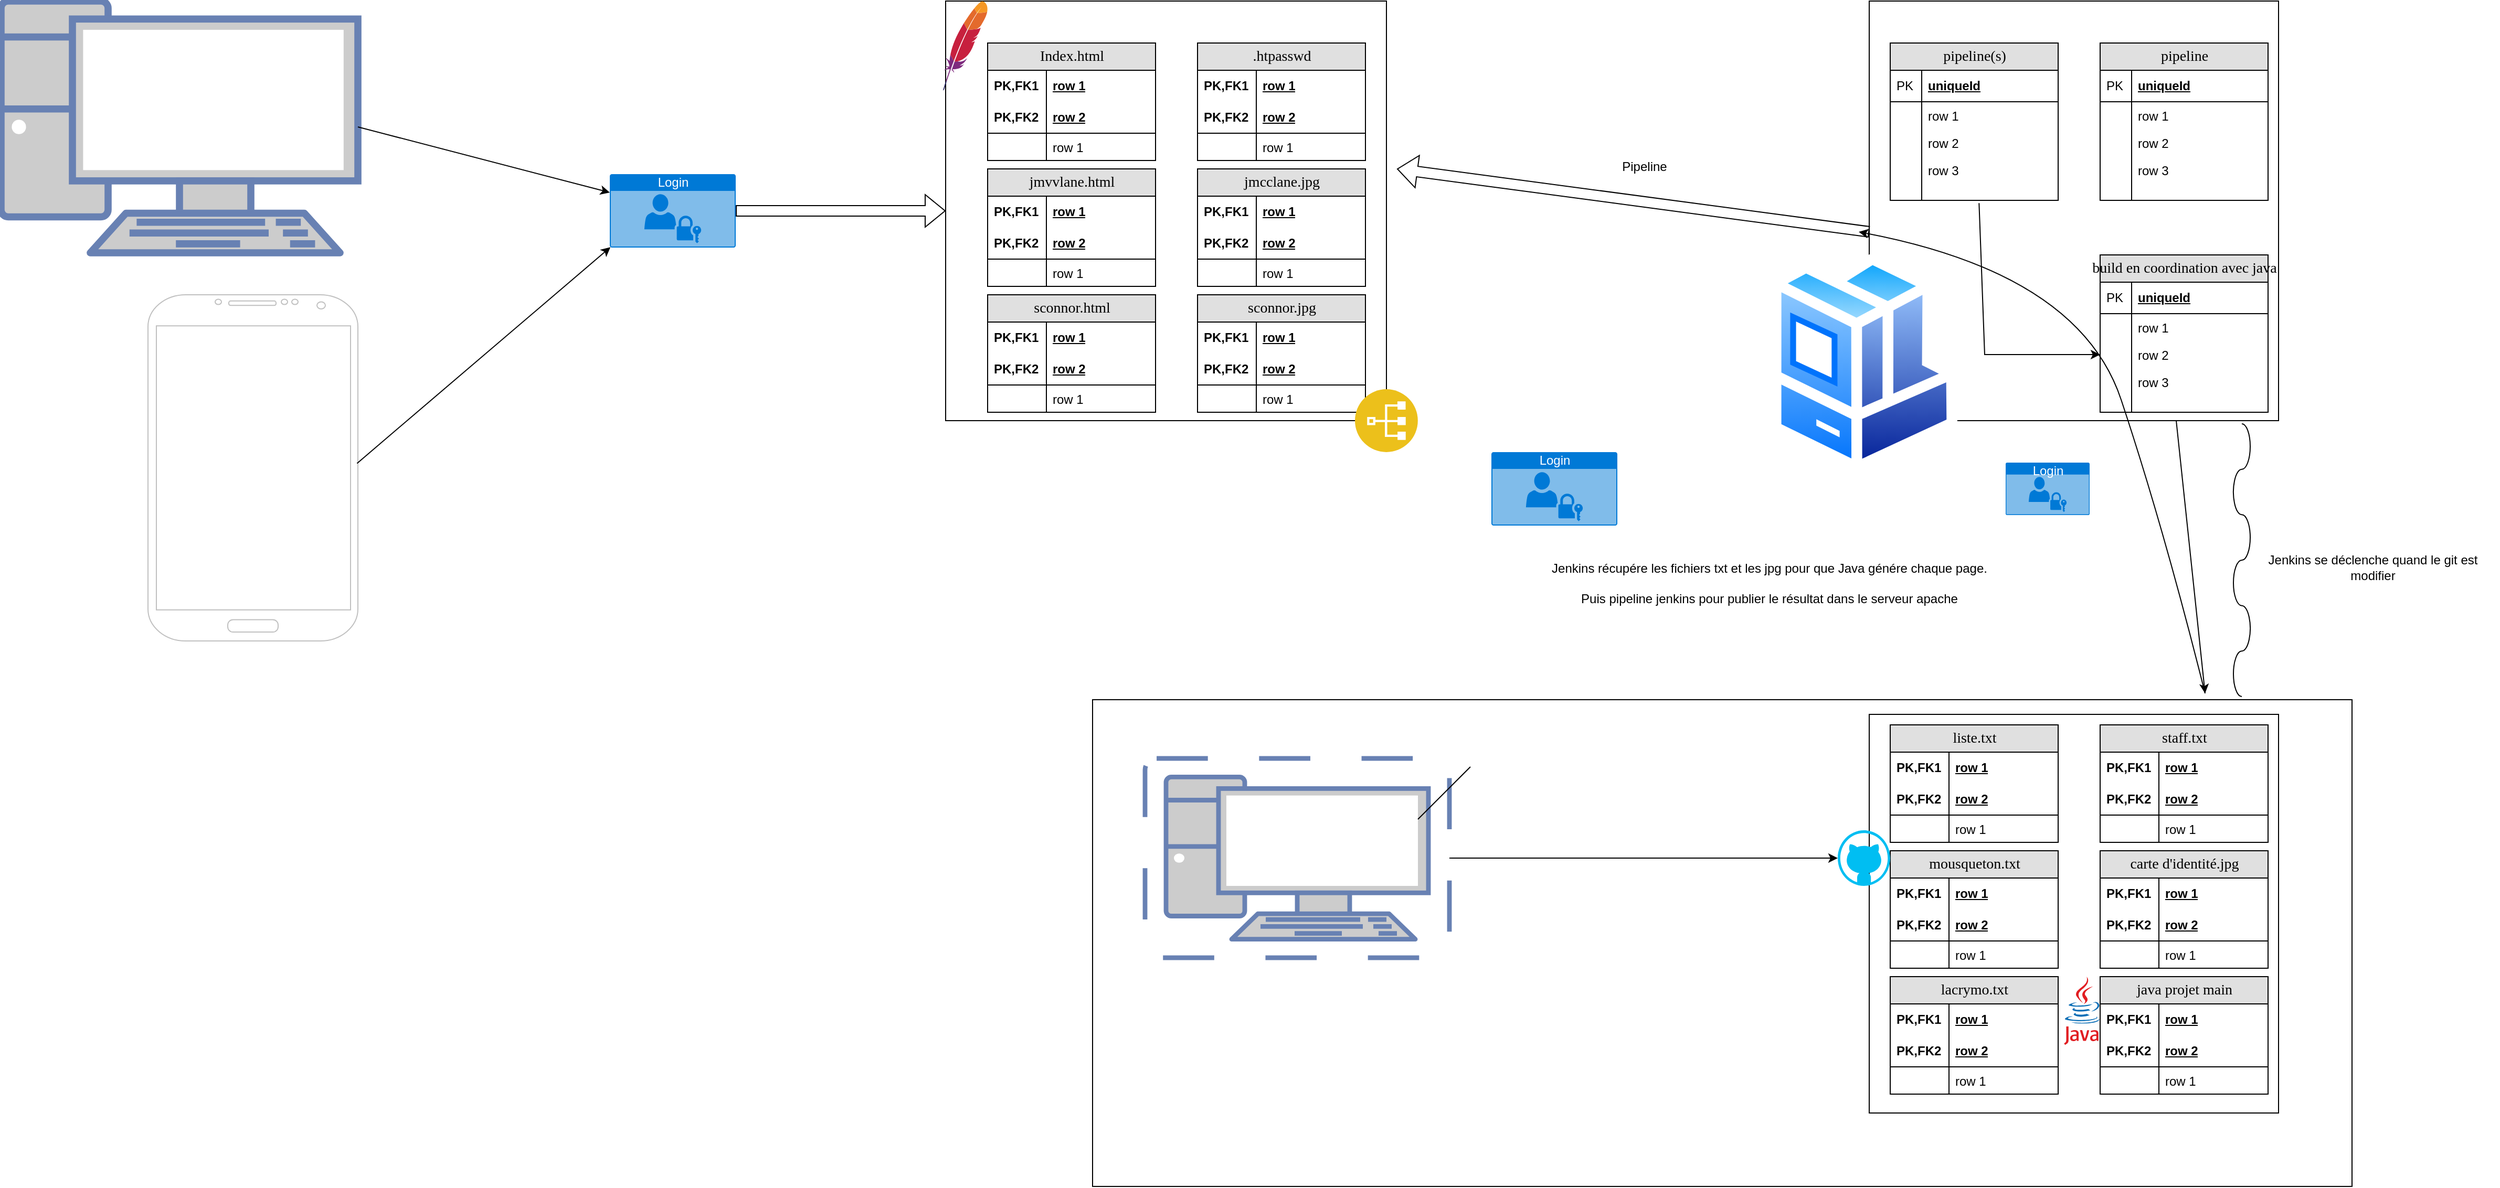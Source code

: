 <mxfile version="16.4.0" type="device"><diagram name="Page-1" id="e56a1550-8fbb-45ad-956c-1786394a9013"><mxGraphModel dx="2889" dy="1153" grid="1" gridSize="10" guides="1" tooltips="1" connect="1" arrows="1" fold="1" page="1" pageScale="1" pageWidth="1100" pageHeight="850" background="none" math="0" shadow="0"><root><mxCell id="0"/><mxCell id="1" parent="0"/><mxCell id="t2Q-GK8MjoIfCCtxmUOS-1" value="" style="rounded=0;whiteSpace=wrap;html=1;" vertex="1" parent="1"><mxGeometry x="180" y="706" width="1200" height="464" as="geometry"/></mxCell><mxCell id="c_TdVj6LoJrQZLGBAgXe-129" value="" style="rounded=0;whiteSpace=wrap;html=1;" parent="1" vertex="1"><mxGeometry x="920" y="720" width="390" height="380" as="geometry"/></mxCell><mxCell id="c_TdVj6LoJrQZLGBAgXe-128" value="" style="rounded=0;whiteSpace=wrap;html=1;" parent="1" vertex="1"><mxGeometry x="920" y="40" width="390" height="400" as="geometry"/></mxCell><mxCell id="c_TdVj6LoJrQZLGBAgXe-127" value="" style="rounded=0;whiteSpace=wrap;html=1;" parent="1" vertex="1"><mxGeometry x="40" y="40" width="420" height="400" as="geometry"/></mxCell><mxCell id="2e49270ec7c68f3f-8" value="pipeline(s)" style="swimlane;html=1;fontStyle=0;childLayout=stackLayout;horizontal=1;startSize=26;fillColor=#e0e0e0;horizontalStack=0;resizeParent=1;resizeLast=0;collapsible=1;marginBottom=0;swimlaneFillColor=#ffffff;align=center;rounded=0;shadow=0;comic=0;labelBackgroundColor=none;strokeWidth=1;fontFamily=Verdana;fontSize=14;swimlaneLine=1;" parent="1" vertex="1"><mxGeometry x="940" y="80" width="160" height="150" as="geometry"/></mxCell><mxCell id="2e49270ec7c68f3f-9" value="uniqueId" style="shape=partialRectangle;top=0;left=0;right=0;bottom=1;html=1;align=left;verticalAlign=middle;fillColor=none;spacingLeft=34;spacingRight=4;whiteSpace=wrap;overflow=hidden;rotatable=0;points=[[0,0.5],[1,0.5]];portConstraint=eastwest;dropTarget=0;fontStyle=5;" parent="2e49270ec7c68f3f-8" vertex="1"><mxGeometry y="26" width="160" height="30" as="geometry"/></mxCell><mxCell id="2e49270ec7c68f3f-10" value="PK" style="shape=partialRectangle;top=0;left=0;bottom=0;html=1;fillColor=none;align=left;verticalAlign=middle;spacingLeft=4;spacingRight=4;whiteSpace=wrap;overflow=hidden;rotatable=0;points=[];portConstraint=eastwest;part=1;" parent="2e49270ec7c68f3f-9" vertex="1" connectable="0"><mxGeometry width="30" height="30" as="geometry"/></mxCell><mxCell id="2e49270ec7c68f3f-11" value="row 1" style="shape=partialRectangle;top=0;left=0;right=0;bottom=0;html=1;align=left;verticalAlign=top;fillColor=none;spacingLeft=34;spacingRight=4;whiteSpace=wrap;overflow=hidden;rotatable=0;points=[[0,0.5],[1,0.5]];portConstraint=eastwest;dropTarget=0;" parent="2e49270ec7c68f3f-8" vertex="1"><mxGeometry y="56" width="160" height="26" as="geometry"/></mxCell><mxCell id="2e49270ec7c68f3f-12" value="" style="shape=partialRectangle;top=0;left=0;bottom=0;html=1;fillColor=none;align=left;verticalAlign=top;spacingLeft=4;spacingRight=4;whiteSpace=wrap;overflow=hidden;rotatable=0;points=[];portConstraint=eastwest;part=1;" parent="2e49270ec7c68f3f-11" vertex="1" connectable="0"><mxGeometry width="30" height="26" as="geometry"/></mxCell><mxCell id="2e49270ec7c68f3f-13" value="row 2" style="shape=partialRectangle;top=0;left=0;right=0;bottom=0;html=1;align=left;verticalAlign=top;fillColor=none;spacingLeft=34;spacingRight=4;whiteSpace=wrap;overflow=hidden;rotatable=0;points=[[0,0.5],[1,0.5]];portConstraint=eastwest;dropTarget=0;" parent="2e49270ec7c68f3f-8" vertex="1"><mxGeometry y="82" width="160" height="26" as="geometry"/></mxCell><mxCell id="2e49270ec7c68f3f-14" value="" style="shape=partialRectangle;top=0;left=0;bottom=0;html=1;fillColor=none;align=left;verticalAlign=top;spacingLeft=4;spacingRight=4;whiteSpace=wrap;overflow=hidden;rotatable=0;points=[];portConstraint=eastwest;part=1;" parent="2e49270ec7c68f3f-13" vertex="1" connectable="0"><mxGeometry width="30" height="26" as="geometry"/></mxCell><mxCell id="2e49270ec7c68f3f-15" value="row 3" style="shape=partialRectangle;top=0;left=0;right=0;bottom=0;html=1;align=left;verticalAlign=top;fillColor=none;spacingLeft=34;spacingRight=4;whiteSpace=wrap;overflow=hidden;rotatable=0;points=[[0,0.5],[1,0.5]];portConstraint=eastwest;dropTarget=0;" parent="2e49270ec7c68f3f-8" vertex="1"><mxGeometry y="108" width="160" height="32" as="geometry"/></mxCell><mxCell id="2e49270ec7c68f3f-16" value="" style="shape=partialRectangle;top=0;left=0;bottom=0;html=1;fillColor=none;align=left;verticalAlign=top;spacingLeft=4;spacingRight=4;whiteSpace=wrap;overflow=hidden;rotatable=0;points=[];portConstraint=eastwest;part=1;" parent="2e49270ec7c68f3f-15" vertex="1" connectable="0"><mxGeometry width="30" height="32" as="geometry"/></mxCell><mxCell id="2e49270ec7c68f3f-17" value="" style="shape=partialRectangle;top=0;left=0;right=0;bottom=0;html=1;align=left;verticalAlign=top;fillColor=none;spacingLeft=34;spacingRight=4;whiteSpace=wrap;overflow=hidden;rotatable=0;points=[[0,0.5],[1,0.5]];portConstraint=eastwest;dropTarget=0;" parent="2e49270ec7c68f3f-8" vertex="1"><mxGeometry y="140" width="160" height="10" as="geometry"/></mxCell><mxCell id="2e49270ec7c68f3f-18" value="" style="shape=partialRectangle;top=0;left=0;bottom=0;html=1;fillColor=none;align=left;verticalAlign=top;spacingLeft=4;spacingRight=4;whiteSpace=wrap;overflow=hidden;rotatable=0;points=[];portConstraint=eastwest;part=1;" parent="2e49270ec7c68f3f-17" vertex="1" connectable="0"><mxGeometry width="30" height="10" as="geometry"/></mxCell><mxCell id="2e49270ec7c68f3f-71" value="staff.txt" style="swimlane;html=1;fontStyle=0;childLayout=stackLayout;horizontal=1;startSize=26;fillColor=#e0e0e0;horizontalStack=0;resizeParent=1;resizeLast=0;collapsible=1;marginBottom=0;swimlaneFillColor=#ffffff;align=center;rounded=0;shadow=0;comic=0;labelBackgroundColor=none;strokeWidth=1;fontFamily=Verdana;fontSize=14" parent="1" vertex="1"><mxGeometry x="1140" y="730" width="160" height="112" as="geometry"/></mxCell><mxCell id="2e49270ec7c68f3f-72" value="row 1" style="shape=partialRectangle;top=0;left=0;right=0;bottom=0;html=1;align=left;verticalAlign=middle;fillColor=none;spacingLeft=60;spacingRight=4;whiteSpace=wrap;overflow=hidden;rotatable=0;points=[[0,0.5],[1,0.5]];portConstraint=eastwest;dropTarget=0;fontStyle=5;" parent="2e49270ec7c68f3f-71" vertex="1"><mxGeometry y="26" width="160" height="30" as="geometry"/></mxCell><mxCell id="2e49270ec7c68f3f-73" value="PK,FK1" style="shape=partialRectangle;fontStyle=1;top=0;left=0;bottom=0;html=1;fillColor=none;align=left;verticalAlign=middle;spacingLeft=4;spacingRight=4;whiteSpace=wrap;overflow=hidden;rotatable=0;points=[];portConstraint=eastwest;part=1;" parent="2e49270ec7c68f3f-72" vertex="1" connectable="0"><mxGeometry width="56" height="30" as="geometry"/></mxCell><mxCell id="2e49270ec7c68f3f-74" value="row 2" style="shape=partialRectangle;top=0;left=0;right=0;bottom=1;html=1;align=left;verticalAlign=middle;fillColor=none;spacingLeft=60;spacingRight=4;whiteSpace=wrap;overflow=hidden;rotatable=0;points=[[0,0.5],[1,0.5]];portConstraint=eastwest;dropTarget=0;fontStyle=5;" parent="2e49270ec7c68f3f-71" vertex="1"><mxGeometry y="56" width="160" height="30" as="geometry"/></mxCell><mxCell id="2e49270ec7c68f3f-75" value="PK,FK2" style="shape=partialRectangle;fontStyle=1;top=0;left=0;bottom=0;html=1;fillColor=none;align=left;verticalAlign=middle;spacingLeft=4;spacingRight=4;whiteSpace=wrap;overflow=hidden;rotatable=0;points=[];portConstraint=eastwest;part=1;" parent="2e49270ec7c68f3f-74" vertex="1" connectable="0"><mxGeometry width="56" height="30" as="geometry"/></mxCell><mxCell id="2e49270ec7c68f3f-76" value="row 1" style="shape=partialRectangle;top=0;left=0;right=0;bottom=0;html=1;align=left;verticalAlign=top;fillColor=none;spacingLeft=60;spacingRight=4;whiteSpace=wrap;overflow=hidden;rotatable=0;points=[[0,0.5],[1,0.5]];portConstraint=eastwest;dropTarget=0;" parent="2e49270ec7c68f3f-71" vertex="1"><mxGeometry y="86" width="160" height="26" as="geometry"/></mxCell><mxCell id="2e49270ec7c68f3f-77" value="" style="shape=partialRectangle;top=0;left=0;bottom=0;html=1;fillColor=none;align=left;verticalAlign=top;spacingLeft=4;spacingRight=4;whiteSpace=wrap;overflow=hidden;rotatable=0;points=[];portConstraint=eastwest;part=1;" parent="2e49270ec7c68f3f-76" vertex="1" connectable="0"><mxGeometry width="56" height="26" as="geometry"/></mxCell><mxCell id="c_TdVj6LoJrQZLGBAgXe-6" value="pipeline" style="swimlane;html=1;fontStyle=0;childLayout=stackLayout;horizontal=1;startSize=26;fillColor=#e0e0e0;horizontalStack=0;resizeParent=1;resizeLast=0;collapsible=1;marginBottom=0;swimlaneFillColor=#ffffff;align=center;rounded=0;shadow=0;comic=0;labelBackgroundColor=none;strokeWidth=1;fontFamily=Verdana;fontSize=14;swimlaneLine=1;" parent="1" vertex="1"><mxGeometry x="1140" y="80" width="160" height="150" as="geometry"/></mxCell><mxCell id="c_TdVj6LoJrQZLGBAgXe-7" value="uniqueId" style="shape=partialRectangle;top=0;left=0;right=0;bottom=1;html=1;align=left;verticalAlign=middle;fillColor=none;spacingLeft=34;spacingRight=4;whiteSpace=wrap;overflow=hidden;rotatable=0;points=[[0,0.5],[1,0.5]];portConstraint=eastwest;dropTarget=0;fontStyle=5;" parent="c_TdVj6LoJrQZLGBAgXe-6" vertex="1"><mxGeometry y="26" width="160" height="30" as="geometry"/></mxCell><mxCell id="c_TdVj6LoJrQZLGBAgXe-8" value="PK" style="shape=partialRectangle;top=0;left=0;bottom=0;html=1;fillColor=none;align=left;verticalAlign=middle;spacingLeft=4;spacingRight=4;whiteSpace=wrap;overflow=hidden;rotatable=0;points=[];portConstraint=eastwest;part=1;" parent="c_TdVj6LoJrQZLGBAgXe-7" vertex="1" connectable="0"><mxGeometry width="30" height="30" as="geometry"/></mxCell><mxCell id="c_TdVj6LoJrQZLGBAgXe-9" value="row 1" style="shape=partialRectangle;top=0;left=0;right=0;bottom=0;html=1;align=left;verticalAlign=top;fillColor=none;spacingLeft=34;spacingRight=4;whiteSpace=wrap;overflow=hidden;rotatable=0;points=[[0,0.5],[1,0.5]];portConstraint=eastwest;dropTarget=0;" parent="c_TdVj6LoJrQZLGBAgXe-6" vertex="1"><mxGeometry y="56" width="160" height="26" as="geometry"/></mxCell><mxCell id="c_TdVj6LoJrQZLGBAgXe-10" value="" style="shape=partialRectangle;top=0;left=0;bottom=0;html=1;fillColor=none;align=left;verticalAlign=top;spacingLeft=4;spacingRight=4;whiteSpace=wrap;overflow=hidden;rotatable=0;points=[];portConstraint=eastwest;part=1;" parent="c_TdVj6LoJrQZLGBAgXe-9" vertex="1" connectable="0"><mxGeometry width="30" height="26" as="geometry"/></mxCell><mxCell id="c_TdVj6LoJrQZLGBAgXe-11" value="row 2" style="shape=partialRectangle;top=0;left=0;right=0;bottom=0;html=1;align=left;verticalAlign=top;fillColor=none;spacingLeft=34;spacingRight=4;whiteSpace=wrap;overflow=hidden;rotatable=0;points=[[0,0.5],[1,0.5]];portConstraint=eastwest;dropTarget=0;" parent="c_TdVj6LoJrQZLGBAgXe-6" vertex="1"><mxGeometry y="82" width="160" height="26" as="geometry"/></mxCell><mxCell id="c_TdVj6LoJrQZLGBAgXe-12" value="" style="shape=partialRectangle;top=0;left=0;bottom=0;html=1;fillColor=none;align=left;verticalAlign=top;spacingLeft=4;spacingRight=4;whiteSpace=wrap;overflow=hidden;rotatable=0;points=[];portConstraint=eastwest;part=1;" parent="c_TdVj6LoJrQZLGBAgXe-11" vertex="1" connectable="0"><mxGeometry width="30" height="26" as="geometry"/></mxCell><mxCell id="c_TdVj6LoJrQZLGBAgXe-13" value="row 3" style="shape=partialRectangle;top=0;left=0;right=0;bottom=0;html=1;align=left;verticalAlign=top;fillColor=none;spacingLeft=34;spacingRight=4;whiteSpace=wrap;overflow=hidden;rotatable=0;points=[[0,0.5],[1,0.5]];portConstraint=eastwest;dropTarget=0;" parent="c_TdVj6LoJrQZLGBAgXe-6" vertex="1"><mxGeometry y="108" width="160" height="32" as="geometry"/></mxCell><mxCell id="c_TdVj6LoJrQZLGBAgXe-14" value="" style="shape=partialRectangle;top=0;left=0;bottom=0;html=1;fillColor=none;align=left;verticalAlign=top;spacingLeft=4;spacingRight=4;whiteSpace=wrap;overflow=hidden;rotatable=0;points=[];portConstraint=eastwest;part=1;" parent="c_TdVj6LoJrQZLGBAgXe-13" vertex="1" connectable="0"><mxGeometry width="30" height="32" as="geometry"/></mxCell><mxCell id="c_TdVj6LoJrQZLGBAgXe-15" value="" style="shape=partialRectangle;top=0;left=0;right=0;bottom=0;html=1;align=left;verticalAlign=top;fillColor=none;spacingLeft=34;spacingRight=4;whiteSpace=wrap;overflow=hidden;rotatable=0;points=[[0,0.5],[1,0.5]];portConstraint=eastwest;dropTarget=0;" parent="c_TdVj6LoJrQZLGBAgXe-6" vertex="1"><mxGeometry y="140" width="160" height="10" as="geometry"/></mxCell><mxCell id="c_TdVj6LoJrQZLGBAgXe-16" value="" style="shape=partialRectangle;top=0;left=0;bottom=0;html=1;fillColor=none;align=left;verticalAlign=top;spacingLeft=4;spacingRight=4;whiteSpace=wrap;overflow=hidden;rotatable=0;points=[];portConstraint=eastwest;part=1;" parent="c_TdVj6LoJrQZLGBAgXe-15" vertex="1" connectable="0"><mxGeometry width="30" height="10" as="geometry"/></mxCell><mxCell id="c_TdVj6LoJrQZLGBAgXe-17" value="build en coordination avec java" style="swimlane;html=1;fontStyle=0;childLayout=stackLayout;horizontal=1;startSize=26;fillColor=#e0e0e0;horizontalStack=0;resizeParent=1;resizeLast=0;collapsible=1;marginBottom=0;swimlaneFillColor=#ffffff;align=center;rounded=0;shadow=0;comic=0;labelBackgroundColor=none;strokeWidth=1;fontFamily=Verdana;fontSize=14;swimlaneLine=1;" parent="1" vertex="1"><mxGeometry x="1140" y="282" width="160" height="150" as="geometry"/></mxCell><mxCell id="c_TdVj6LoJrQZLGBAgXe-18" value="uniqueId" style="shape=partialRectangle;top=0;left=0;right=0;bottom=1;html=1;align=left;verticalAlign=middle;fillColor=none;spacingLeft=34;spacingRight=4;whiteSpace=wrap;overflow=hidden;rotatable=0;points=[[0,0.5],[1,0.5]];portConstraint=eastwest;dropTarget=0;fontStyle=5;" parent="c_TdVj6LoJrQZLGBAgXe-17" vertex="1"><mxGeometry y="26" width="160" height="30" as="geometry"/></mxCell><mxCell id="c_TdVj6LoJrQZLGBAgXe-19" value="PK" style="shape=partialRectangle;top=0;left=0;bottom=0;html=1;fillColor=none;align=left;verticalAlign=middle;spacingLeft=4;spacingRight=4;whiteSpace=wrap;overflow=hidden;rotatable=0;points=[];portConstraint=eastwest;part=1;" parent="c_TdVj6LoJrQZLGBAgXe-18" vertex="1" connectable="0"><mxGeometry width="30" height="30" as="geometry"/></mxCell><mxCell id="c_TdVj6LoJrQZLGBAgXe-20" value="row 1" style="shape=partialRectangle;top=0;left=0;right=0;bottom=0;html=1;align=left;verticalAlign=top;fillColor=none;spacingLeft=34;spacingRight=4;whiteSpace=wrap;overflow=hidden;rotatable=0;points=[[0,0.5],[1,0.5]];portConstraint=eastwest;dropTarget=0;" parent="c_TdVj6LoJrQZLGBAgXe-17" vertex="1"><mxGeometry y="56" width="160" height="26" as="geometry"/></mxCell><mxCell id="c_TdVj6LoJrQZLGBAgXe-21" value="" style="shape=partialRectangle;top=0;left=0;bottom=0;html=1;fillColor=none;align=left;verticalAlign=top;spacingLeft=4;spacingRight=4;whiteSpace=wrap;overflow=hidden;rotatable=0;points=[];portConstraint=eastwest;part=1;" parent="c_TdVj6LoJrQZLGBAgXe-20" vertex="1" connectable="0"><mxGeometry width="30" height="26" as="geometry"/></mxCell><mxCell id="c_TdVj6LoJrQZLGBAgXe-22" value="row 2" style="shape=partialRectangle;top=0;left=0;right=0;bottom=0;html=1;align=left;verticalAlign=top;fillColor=none;spacingLeft=34;spacingRight=4;whiteSpace=wrap;overflow=hidden;rotatable=0;points=[[0,0.5],[1,0.5]];portConstraint=eastwest;dropTarget=0;" parent="c_TdVj6LoJrQZLGBAgXe-17" vertex="1"><mxGeometry y="82" width="160" height="26" as="geometry"/></mxCell><mxCell id="c_TdVj6LoJrQZLGBAgXe-23" value="" style="shape=partialRectangle;top=0;left=0;bottom=0;html=1;fillColor=none;align=left;verticalAlign=top;spacingLeft=4;spacingRight=4;whiteSpace=wrap;overflow=hidden;rotatable=0;points=[];portConstraint=eastwest;part=1;" parent="c_TdVj6LoJrQZLGBAgXe-22" vertex="1" connectable="0"><mxGeometry width="30" height="26" as="geometry"/></mxCell><mxCell id="c_TdVj6LoJrQZLGBAgXe-24" value="row 3" style="shape=partialRectangle;top=0;left=0;right=0;bottom=0;html=1;align=left;verticalAlign=top;fillColor=none;spacingLeft=34;spacingRight=4;whiteSpace=wrap;overflow=hidden;rotatable=0;points=[[0,0.5],[1,0.5]];portConstraint=eastwest;dropTarget=0;" parent="c_TdVj6LoJrQZLGBAgXe-17" vertex="1"><mxGeometry y="108" width="160" height="32" as="geometry"/></mxCell><mxCell id="c_TdVj6LoJrQZLGBAgXe-25" value="" style="shape=partialRectangle;top=0;left=0;bottom=0;html=1;fillColor=none;align=left;verticalAlign=top;spacingLeft=4;spacingRight=4;whiteSpace=wrap;overflow=hidden;rotatable=0;points=[];portConstraint=eastwest;part=1;" parent="c_TdVj6LoJrQZLGBAgXe-24" vertex="1" connectable="0"><mxGeometry width="30" height="32" as="geometry"/></mxCell><mxCell id="c_TdVj6LoJrQZLGBAgXe-26" value="" style="shape=partialRectangle;top=0;left=0;right=0;bottom=0;html=1;align=left;verticalAlign=top;fillColor=none;spacingLeft=34;spacingRight=4;whiteSpace=wrap;overflow=hidden;rotatable=0;points=[[0,0.5],[1,0.5]];portConstraint=eastwest;dropTarget=0;" parent="c_TdVj6LoJrQZLGBAgXe-17" vertex="1"><mxGeometry y="140" width="160" height="10" as="geometry"/></mxCell><mxCell id="c_TdVj6LoJrQZLGBAgXe-27" value="" style="shape=partialRectangle;top=0;left=0;bottom=0;html=1;fillColor=none;align=left;verticalAlign=top;spacingLeft=4;spacingRight=4;whiteSpace=wrap;overflow=hidden;rotatable=0;points=[];portConstraint=eastwest;part=1;" parent="c_TdVj6LoJrQZLGBAgXe-26" vertex="1" connectable="0"><mxGeometry width="30" height="10" as="geometry"/></mxCell><mxCell id="c_TdVj6LoJrQZLGBAgXe-50" value="liste.txt" style="swimlane;html=1;fontStyle=0;childLayout=stackLayout;horizontal=1;startSize=26;fillColor=#e0e0e0;horizontalStack=0;resizeParent=1;resizeLast=0;collapsible=1;marginBottom=0;swimlaneFillColor=#ffffff;align=center;rounded=0;shadow=0;comic=0;labelBackgroundColor=none;strokeWidth=1;fontFamily=Verdana;fontSize=14" parent="1" vertex="1"><mxGeometry x="940" y="730" width="160" height="112" as="geometry"/></mxCell><mxCell id="c_TdVj6LoJrQZLGBAgXe-51" value="row 1" style="shape=partialRectangle;top=0;left=0;right=0;bottom=0;html=1;align=left;verticalAlign=middle;fillColor=none;spacingLeft=60;spacingRight=4;whiteSpace=wrap;overflow=hidden;rotatable=0;points=[[0,0.5],[1,0.5]];portConstraint=eastwest;dropTarget=0;fontStyle=5;" parent="c_TdVj6LoJrQZLGBAgXe-50" vertex="1"><mxGeometry y="26" width="160" height="30" as="geometry"/></mxCell><mxCell id="c_TdVj6LoJrQZLGBAgXe-52" value="PK,FK1" style="shape=partialRectangle;fontStyle=1;top=0;left=0;bottom=0;html=1;fillColor=none;align=left;verticalAlign=middle;spacingLeft=4;spacingRight=4;whiteSpace=wrap;overflow=hidden;rotatable=0;points=[];portConstraint=eastwest;part=1;" parent="c_TdVj6LoJrQZLGBAgXe-51" vertex="1" connectable="0"><mxGeometry width="56" height="30" as="geometry"/></mxCell><mxCell id="c_TdVj6LoJrQZLGBAgXe-53" value="row 2" style="shape=partialRectangle;top=0;left=0;right=0;bottom=1;html=1;align=left;verticalAlign=middle;fillColor=none;spacingLeft=60;spacingRight=4;whiteSpace=wrap;overflow=hidden;rotatable=0;points=[[0,0.5],[1,0.5]];portConstraint=eastwest;dropTarget=0;fontStyle=5;" parent="c_TdVj6LoJrQZLGBAgXe-50" vertex="1"><mxGeometry y="56" width="160" height="30" as="geometry"/></mxCell><mxCell id="c_TdVj6LoJrQZLGBAgXe-54" value="PK,FK2" style="shape=partialRectangle;fontStyle=1;top=0;left=0;bottom=0;html=1;fillColor=none;align=left;verticalAlign=middle;spacingLeft=4;spacingRight=4;whiteSpace=wrap;overflow=hidden;rotatable=0;points=[];portConstraint=eastwest;part=1;" parent="c_TdVj6LoJrQZLGBAgXe-53" vertex="1" connectable="0"><mxGeometry width="56" height="30" as="geometry"/></mxCell><mxCell id="c_TdVj6LoJrQZLGBAgXe-55" value="row 1" style="shape=partialRectangle;top=0;left=0;right=0;bottom=0;html=1;align=left;verticalAlign=top;fillColor=none;spacingLeft=60;spacingRight=4;whiteSpace=wrap;overflow=hidden;rotatable=0;points=[[0,0.5],[1,0.5]];portConstraint=eastwest;dropTarget=0;" parent="c_TdVj6LoJrQZLGBAgXe-50" vertex="1"><mxGeometry y="86" width="160" height="26" as="geometry"/></mxCell><mxCell id="c_TdVj6LoJrQZLGBAgXe-56" value="" style="shape=partialRectangle;top=0;left=0;bottom=0;html=1;fillColor=none;align=left;verticalAlign=top;spacingLeft=4;spacingRight=4;whiteSpace=wrap;overflow=hidden;rotatable=0;points=[];portConstraint=eastwest;part=1;" parent="c_TdVj6LoJrQZLGBAgXe-55" vertex="1" connectable="0"><mxGeometry width="56" height="26" as="geometry"/></mxCell><mxCell id="c_TdVj6LoJrQZLGBAgXe-57" value="carte d'identité.jpg" style="swimlane;html=1;fontStyle=0;childLayout=stackLayout;horizontal=1;startSize=26;fillColor=#e0e0e0;horizontalStack=0;resizeParent=1;resizeLast=0;collapsible=1;marginBottom=0;swimlaneFillColor=#ffffff;align=center;rounded=0;shadow=0;comic=0;labelBackgroundColor=none;strokeWidth=1;fontFamily=Verdana;fontSize=14" parent="1" vertex="1"><mxGeometry x="1140" y="850" width="160" height="112" as="geometry"/></mxCell><mxCell id="c_TdVj6LoJrQZLGBAgXe-58" value="row 1" style="shape=partialRectangle;top=0;left=0;right=0;bottom=0;html=1;align=left;verticalAlign=middle;fillColor=none;spacingLeft=60;spacingRight=4;whiteSpace=wrap;overflow=hidden;rotatable=0;points=[[0,0.5],[1,0.5]];portConstraint=eastwest;dropTarget=0;fontStyle=5;" parent="c_TdVj6LoJrQZLGBAgXe-57" vertex="1"><mxGeometry y="26" width="160" height="30" as="geometry"/></mxCell><mxCell id="c_TdVj6LoJrQZLGBAgXe-59" value="PK,FK1" style="shape=partialRectangle;fontStyle=1;top=0;left=0;bottom=0;html=1;fillColor=none;align=left;verticalAlign=middle;spacingLeft=4;spacingRight=4;whiteSpace=wrap;overflow=hidden;rotatable=0;points=[];portConstraint=eastwest;part=1;" parent="c_TdVj6LoJrQZLGBAgXe-58" vertex="1" connectable="0"><mxGeometry width="56" height="30" as="geometry"/></mxCell><mxCell id="c_TdVj6LoJrQZLGBAgXe-60" value="row 2" style="shape=partialRectangle;top=0;left=0;right=0;bottom=1;html=1;align=left;verticalAlign=middle;fillColor=none;spacingLeft=60;spacingRight=4;whiteSpace=wrap;overflow=hidden;rotatable=0;points=[[0,0.5],[1,0.5]];portConstraint=eastwest;dropTarget=0;fontStyle=5;" parent="c_TdVj6LoJrQZLGBAgXe-57" vertex="1"><mxGeometry y="56" width="160" height="30" as="geometry"/></mxCell><mxCell id="c_TdVj6LoJrQZLGBAgXe-61" value="PK,FK2" style="shape=partialRectangle;fontStyle=1;top=0;left=0;bottom=0;html=1;fillColor=none;align=left;verticalAlign=middle;spacingLeft=4;spacingRight=4;whiteSpace=wrap;overflow=hidden;rotatable=0;points=[];portConstraint=eastwest;part=1;" parent="c_TdVj6LoJrQZLGBAgXe-60" vertex="1" connectable="0"><mxGeometry width="56" height="30" as="geometry"/></mxCell><mxCell id="c_TdVj6LoJrQZLGBAgXe-62" value="row 1" style="shape=partialRectangle;top=0;left=0;right=0;bottom=0;html=1;align=left;verticalAlign=top;fillColor=none;spacingLeft=60;spacingRight=4;whiteSpace=wrap;overflow=hidden;rotatable=0;points=[[0,0.5],[1,0.5]];portConstraint=eastwest;dropTarget=0;" parent="c_TdVj6LoJrQZLGBAgXe-57" vertex="1"><mxGeometry y="86" width="160" height="26" as="geometry"/></mxCell><mxCell id="c_TdVj6LoJrQZLGBAgXe-63" value="" style="shape=partialRectangle;top=0;left=0;bottom=0;html=1;fillColor=none;align=left;verticalAlign=top;spacingLeft=4;spacingRight=4;whiteSpace=wrap;overflow=hidden;rotatable=0;points=[];portConstraint=eastwest;part=1;" parent="c_TdVj6LoJrQZLGBAgXe-62" vertex="1" connectable="0"><mxGeometry width="56" height="26" as="geometry"/></mxCell><mxCell id="c_TdVj6LoJrQZLGBAgXe-64" value="java projet main" style="swimlane;html=1;fontStyle=0;childLayout=stackLayout;horizontal=1;startSize=26;fillColor=#e0e0e0;horizontalStack=0;resizeParent=1;resizeLast=0;collapsible=1;marginBottom=0;swimlaneFillColor=#ffffff;align=center;rounded=0;shadow=0;comic=0;labelBackgroundColor=none;strokeWidth=1;fontFamily=Verdana;fontSize=14" parent="1" vertex="1"><mxGeometry x="1140" y="970" width="160" height="112" as="geometry"/></mxCell><mxCell id="c_TdVj6LoJrQZLGBAgXe-65" value="row 1" style="shape=partialRectangle;top=0;left=0;right=0;bottom=0;html=1;align=left;verticalAlign=middle;fillColor=none;spacingLeft=60;spacingRight=4;whiteSpace=wrap;overflow=hidden;rotatable=0;points=[[0,0.5],[1,0.5]];portConstraint=eastwest;dropTarget=0;fontStyle=5;" parent="c_TdVj6LoJrQZLGBAgXe-64" vertex="1"><mxGeometry y="26" width="160" height="30" as="geometry"/></mxCell><mxCell id="c_TdVj6LoJrQZLGBAgXe-66" value="PK,FK1" style="shape=partialRectangle;fontStyle=1;top=0;left=0;bottom=0;html=1;fillColor=none;align=left;verticalAlign=middle;spacingLeft=4;spacingRight=4;whiteSpace=wrap;overflow=hidden;rotatable=0;points=[];portConstraint=eastwest;part=1;" parent="c_TdVj6LoJrQZLGBAgXe-65" vertex="1" connectable="0"><mxGeometry width="56" height="30" as="geometry"/></mxCell><mxCell id="c_TdVj6LoJrQZLGBAgXe-67" value="row 2" style="shape=partialRectangle;top=0;left=0;right=0;bottom=1;html=1;align=left;verticalAlign=middle;fillColor=none;spacingLeft=60;spacingRight=4;whiteSpace=wrap;overflow=hidden;rotatable=0;points=[[0,0.5],[1,0.5]];portConstraint=eastwest;dropTarget=0;fontStyle=5;" parent="c_TdVj6LoJrQZLGBAgXe-64" vertex="1"><mxGeometry y="56" width="160" height="30" as="geometry"/></mxCell><mxCell id="c_TdVj6LoJrQZLGBAgXe-68" value="PK,FK2" style="shape=partialRectangle;fontStyle=1;top=0;left=0;bottom=0;html=1;fillColor=none;align=left;verticalAlign=middle;spacingLeft=4;spacingRight=4;whiteSpace=wrap;overflow=hidden;rotatable=0;points=[];portConstraint=eastwest;part=1;" parent="c_TdVj6LoJrQZLGBAgXe-67" vertex="1" connectable="0"><mxGeometry width="56" height="30" as="geometry"/></mxCell><mxCell id="c_TdVj6LoJrQZLGBAgXe-69" value="row 1" style="shape=partialRectangle;top=0;left=0;right=0;bottom=0;html=1;align=left;verticalAlign=top;fillColor=none;spacingLeft=60;spacingRight=4;whiteSpace=wrap;overflow=hidden;rotatable=0;points=[[0,0.5],[1,0.5]];portConstraint=eastwest;dropTarget=0;" parent="c_TdVj6LoJrQZLGBAgXe-64" vertex="1"><mxGeometry y="86" width="160" height="26" as="geometry"/></mxCell><mxCell id="c_TdVj6LoJrQZLGBAgXe-70" value="" style="shape=partialRectangle;top=0;left=0;bottom=0;html=1;fillColor=none;align=left;verticalAlign=top;spacingLeft=4;spacingRight=4;whiteSpace=wrap;overflow=hidden;rotatable=0;points=[];portConstraint=eastwest;part=1;" parent="c_TdVj6LoJrQZLGBAgXe-69" vertex="1" connectable="0"><mxGeometry width="56" height="26" as="geometry"/></mxCell><mxCell id="c_TdVj6LoJrQZLGBAgXe-71" value="mousqueton.txt" style="swimlane;html=1;fontStyle=0;childLayout=stackLayout;horizontal=1;startSize=26;fillColor=#e0e0e0;horizontalStack=0;resizeParent=1;resizeLast=0;collapsible=1;marginBottom=0;swimlaneFillColor=#ffffff;align=center;rounded=0;shadow=0;comic=0;labelBackgroundColor=none;strokeWidth=1;fontFamily=Verdana;fontSize=14" parent="1" vertex="1"><mxGeometry x="940" y="850" width="160" height="112" as="geometry"/></mxCell><mxCell id="c_TdVj6LoJrQZLGBAgXe-72" value="row 1" style="shape=partialRectangle;top=0;left=0;right=0;bottom=0;html=1;align=left;verticalAlign=middle;fillColor=none;spacingLeft=60;spacingRight=4;whiteSpace=wrap;overflow=hidden;rotatable=0;points=[[0,0.5],[1,0.5]];portConstraint=eastwest;dropTarget=0;fontStyle=5;" parent="c_TdVj6LoJrQZLGBAgXe-71" vertex="1"><mxGeometry y="26" width="160" height="30" as="geometry"/></mxCell><mxCell id="c_TdVj6LoJrQZLGBAgXe-73" value="PK,FK1" style="shape=partialRectangle;fontStyle=1;top=0;left=0;bottom=0;html=1;fillColor=none;align=left;verticalAlign=middle;spacingLeft=4;spacingRight=4;whiteSpace=wrap;overflow=hidden;rotatable=0;points=[];portConstraint=eastwest;part=1;" parent="c_TdVj6LoJrQZLGBAgXe-72" vertex="1" connectable="0"><mxGeometry width="56" height="30" as="geometry"/></mxCell><mxCell id="c_TdVj6LoJrQZLGBAgXe-74" value="row 2" style="shape=partialRectangle;top=0;left=0;right=0;bottom=1;html=1;align=left;verticalAlign=middle;fillColor=none;spacingLeft=60;spacingRight=4;whiteSpace=wrap;overflow=hidden;rotatable=0;points=[[0,0.5],[1,0.5]];portConstraint=eastwest;dropTarget=0;fontStyle=5;" parent="c_TdVj6LoJrQZLGBAgXe-71" vertex="1"><mxGeometry y="56" width="160" height="30" as="geometry"/></mxCell><mxCell id="c_TdVj6LoJrQZLGBAgXe-75" value="PK,FK2" style="shape=partialRectangle;fontStyle=1;top=0;left=0;bottom=0;html=1;fillColor=none;align=left;verticalAlign=middle;spacingLeft=4;spacingRight=4;whiteSpace=wrap;overflow=hidden;rotatable=0;points=[];portConstraint=eastwest;part=1;" parent="c_TdVj6LoJrQZLGBAgXe-74" vertex="1" connectable="0"><mxGeometry width="56" height="30" as="geometry"/></mxCell><mxCell id="c_TdVj6LoJrQZLGBAgXe-76" value="row 1" style="shape=partialRectangle;top=0;left=0;right=0;bottom=0;html=1;align=left;verticalAlign=top;fillColor=none;spacingLeft=60;spacingRight=4;whiteSpace=wrap;overflow=hidden;rotatable=0;points=[[0,0.5],[1,0.5]];portConstraint=eastwest;dropTarget=0;" parent="c_TdVj6LoJrQZLGBAgXe-71" vertex="1"><mxGeometry y="86" width="160" height="26" as="geometry"/></mxCell><mxCell id="c_TdVj6LoJrQZLGBAgXe-77" value="" style="shape=partialRectangle;top=0;left=0;bottom=0;html=1;fillColor=none;align=left;verticalAlign=top;spacingLeft=4;spacingRight=4;whiteSpace=wrap;overflow=hidden;rotatable=0;points=[];portConstraint=eastwest;part=1;" parent="c_TdVj6LoJrQZLGBAgXe-76" vertex="1" connectable="0"><mxGeometry width="56" height="26" as="geometry"/></mxCell><mxCell id="c_TdVj6LoJrQZLGBAgXe-78" value="lacrymo.txt" style="swimlane;html=1;fontStyle=0;childLayout=stackLayout;horizontal=1;startSize=26;fillColor=#e0e0e0;horizontalStack=0;resizeParent=1;resizeLast=0;collapsible=1;marginBottom=0;swimlaneFillColor=#ffffff;align=center;rounded=0;shadow=0;comic=0;labelBackgroundColor=none;strokeWidth=1;fontFamily=Verdana;fontSize=14" parent="1" vertex="1"><mxGeometry x="940" y="970" width="160" height="112" as="geometry"/></mxCell><mxCell id="c_TdVj6LoJrQZLGBAgXe-79" value="row 1" style="shape=partialRectangle;top=0;left=0;right=0;bottom=0;html=1;align=left;verticalAlign=middle;fillColor=none;spacingLeft=60;spacingRight=4;whiteSpace=wrap;overflow=hidden;rotatable=0;points=[[0,0.5],[1,0.5]];portConstraint=eastwest;dropTarget=0;fontStyle=5;" parent="c_TdVj6LoJrQZLGBAgXe-78" vertex="1"><mxGeometry y="26" width="160" height="30" as="geometry"/></mxCell><mxCell id="c_TdVj6LoJrQZLGBAgXe-80" value="PK,FK1" style="shape=partialRectangle;fontStyle=1;top=0;left=0;bottom=0;html=1;fillColor=none;align=left;verticalAlign=middle;spacingLeft=4;spacingRight=4;whiteSpace=wrap;overflow=hidden;rotatable=0;points=[];portConstraint=eastwest;part=1;" parent="c_TdVj6LoJrQZLGBAgXe-79" vertex="1" connectable="0"><mxGeometry width="56" height="30" as="geometry"/></mxCell><mxCell id="c_TdVj6LoJrQZLGBAgXe-81" value="row 2" style="shape=partialRectangle;top=0;left=0;right=0;bottom=1;html=1;align=left;verticalAlign=middle;fillColor=none;spacingLeft=60;spacingRight=4;whiteSpace=wrap;overflow=hidden;rotatable=0;points=[[0,0.5],[1,0.5]];portConstraint=eastwest;dropTarget=0;fontStyle=5;" parent="c_TdVj6LoJrQZLGBAgXe-78" vertex="1"><mxGeometry y="56" width="160" height="30" as="geometry"/></mxCell><mxCell id="c_TdVj6LoJrQZLGBAgXe-82" value="PK,FK2" style="shape=partialRectangle;fontStyle=1;top=0;left=0;bottom=0;html=1;fillColor=none;align=left;verticalAlign=middle;spacingLeft=4;spacingRight=4;whiteSpace=wrap;overflow=hidden;rotatable=0;points=[];portConstraint=eastwest;part=1;" parent="c_TdVj6LoJrQZLGBAgXe-81" vertex="1" connectable="0"><mxGeometry width="56" height="30" as="geometry"/></mxCell><mxCell id="c_TdVj6LoJrQZLGBAgXe-83" value="row 1" style="shape=partialRectangle;top=0;left=0;right=0;bottom=0;html=1;align=left;verticalAlign=top;fillColor=none;spacingLeft=60;spacingRight=4;whiteSpace=wrap;overflow=hidden;rotatable=0;points=[[0,0.5],[1,0.5]];portConstraint=eastwest;dropTarget=0;" parent="c_TdVj6LoJrQZLGBAgXe-78" vertex="1"><mxGeometry y="86" width="160" height="26" as="geometry"/></mxCell><mxCell id="c_TdVj6LoJrQZLGBAgXe-84" value="" style="shape=partialRectangle;top=0;left=0;bottom=0;html=1;fillColor=none;align=left;verticalAlign=top;spacingLeft=4;spacingRight=4;whiteSpace=wrap;overflow=hidden;rotatable=0;points=[];portConstraint=eastwest;part=1;" parent="c_TdVj6LoJrQZLGBAgXe-83" vertex="1" connectable="0"><mxGeometry width="56" height="26" as="geometry"/></mxCell><mxCell id="c_TdVj6LoJrQZLGBAgXe-85" value=".htpasswd" style="swimlane;html=1;fontStyle=0;childLayout=stackLayout;horizontal=1;startSize=26;fillColor=#e0e0e0;horizontalStack=0;resizeParent=1;resizeLast=0;collapsible=1;marginBottom=0;swimlaneFillColor=#ffffff;align=center;rounded=0;shadow=0;comic=0;labelBackgroundColor=none;strokeWidth=1;fontFamily=Verdana;fontSize=14" parent="1" vertex="1"><mxGeometry x="280" y="80" width="160" height="112" as="geometry"/></mxCell><mxCell id="c_TdVj6LoJrQZLGBAgXe-86" value="row 1" style="shape=partialRectangle;top=0;left=0;right=0;bottom=0;html=1;align=left;verticalAlign=middle;fillColor=none;spacingLeft=60;spacingRight=4;whiteSpace=wrap;overflow=hidden;rotatable=0;points=[[0,0.5],[1,0.5]];portConstraint=eastwest;dropTarget=0;fontStyle=5;" parent="c_TdVj6LoJrQZLGBAgXe-85" vertex="1"><mxGeometry y="26" width="160" height="30" as="geometry"/></mxCell><mxCell id="c_TdVj6LoJrQZLGBAgXe-87" value="PK,FK1" style="shape=partialRectangle;fontStyle=1;top=0;left=0;bottom=0;html=1;fillColor=none;align=left;verticalAlign=middle;spacingLeft=4;spacingRight=4;whiteSpace=wrap;overflow=hidden;rotatable=0;points=[];portConstraint=eastwest;part=1;" parent="c_TdVj6LoJrQZLGBAgXe-86" vertex="1" connectable="0"><mxGeometry width="56" height="30" as="geometry"/></mxCell><mxCell id="c_TdVj6LoJrQZLGBAgXe-88" value="row 2" style="shape=partialRectangle;top=0;left=0;right=0;bottom=1;html=1;align=left;verticalAlign=middle;fillColor=none;spacingLeft=60;spacingRight=4;whiteSpace=wrap;overflow=hidden;rotatable=0;points=[[0,0.5],[1,0.5]];portConstraint=eastwest;dropTarget=0;fontStyle=5;" parent="c_TdVj6LoJrQZLGBAgXe-85" vertex="1"><mxGeometry y="56" width="160" height="30" as="geometry"/></mxCell><mxCell id="c_TdVj6LoJrQZLGBAgXe-89" value="PK,FK2" style="shape=partialRectangle;fontStyle=1;top=0;left=0;bottom=0;html=1;fillColor=none;align=left;verticalAlign=middle;spacingLeft=4;spacingRight=4;whiteSpace=wrap;overflow=hidden;rotatable=0;points=[];portConstraint=eastwest;part=1;" parent="c_TdVj6LoJrQZLGBAgXe-88" vertex="1" connectable="0"><mxGeometry width="56" height="30" as="geometry"/></mxCell><mxCell id="c_TdVj6LoJrQZLGBAgXe-90" value="row 1" style="shape=partialRectangle;top=0;left=0;right=0;bottom=0;html=1;align=left;verticalAlign=top;fillColor=none;spacingLeft=60;spacingRight=4;whiteSpace=wrap;overflow=hidden;rotatable=0;points=[[0,0.5],[1,0.5]];portConstraint=eastwest;dropTarget=0;" parent="c_TdVj6LoJrQZLGBAgXe-85" vertex="1"><mxGeometry y="86" width="160" height="26" as="geometry"/></mxCell><mxCell id="c_TdVj6LoJrQZLGBAgXe-91" value="" style="shape=partialRectangle;top=0;left=0;bottom=0;html=1;fillColor=none;align=left;verticalAlign=top;spacingLeft=4;spacingRight=4;whiteSpace=wrap;overflow=hidden;rotatable=0;points=[];portConstraint=eastwest;part=1;" parent="c_TdVj6LoJrQZLGBAgXe-90" vertex="1" connectable="0"><mxGeometry width="56" height="26" as="geometry"/></mxCell><mxCell id="c_TdVj6LoJrQZLGBAgXe-92" value="Index.html" style="swimlane;html=1;fontStyle=0;childLayout=stackLayout;horizontal=1;startSize=26;fillColor=#e0e0e0;horizontalStack=0;resizeParent=1;resizeLast=0;collapsible=1;marginBottom=0;swimlaneFillColor=#ffffff;align=center;rounded=0;shadow=0;comic=0;labelBackgroundColor=none;strokeWidth=1;fontFamily=Verdana;fontSize=14" parent="1" vertex="1"><mxGeometry x="80" y="80" width="160" height="112" as="geometry"/></mxCell><mxCell id="c_TdVj6LoJrQZLGBAgXe-93" value="row 1" style="shape=partialRectangle;top=0;left=0;right=0;bottom=0;html=1;align=left;verticalAlign=middle;fillColor=none;spacingLeft=60;spacingRight=4;whiteSpace=wrap;overflow=hidden;rotatable=0;points=[[0,0.5],[1,0.5]];portConstraint=eastwest;dropTarget=0;fontStyle=5;" parent="c_TdVj6LoJrQZLGBAgXe-92" vertex="1"><mxGeometry y="26" width="160" height="30" as="geometry"/></mxCell><mxCell id="c_TdVj6LoJrQZLGBAgXe-94" value="PK,FK1" style="shape=partialRectangle;fontStyle=1;top=0;left=0;bottom=0;html=1;fillColor=none;align=left;verticalAlign=middle;spacingLeft=4;spacingRight=4;whiteSpace=wrap;overflow=hidden;rotatable=0;points=[];portConstraint=eastwest;part=1;" parent="c_TdVj6LoJrQZLGBAgXe-93" vertex="1" connectable="0"><mxGeometry width="56" height="30" as="geometry"/></mxCell><mxCell id="c_TdVj6LoJrQZLGBAgXe-95" value="row 2" style="shape=partialRectangle;top=0;left=0;right=0;bottom=1;html=1;align=left;verticalAlign=middle;fillColor=none;spacingLeft=60;spacingRight=4;whiteSpace=wrap;overflow=hidden;rotatable=0;points=[[0,0.5],[1,0.5]];portConstraint=eastwest;dropTarget=0;fontStyle=5;" parent="c_TdVj6LoJrQZLGBAgXe-92" vertex="1"><mxGeometry y="56" width="160" height="30" as="geometry"/></mxCell><mxCell id="c_TdVj6LoJrQZLGBAgXe-96" value="PK,FK2" style="shape=partialRectangle;fontStyle=1;top=0;left=0;bottom=0;html=1;fillColor=none;align=left;verticalAlign=middle;spacingLeft=4;spacingRight=4;whiteSpace=wrap;overflow=hidden;rotatable=0;points=[];portConstraint=eastwest;part=1;" parent="c_TdVj6LoJrQZLGBAgXe-95" vertex="1" connectable="0"><mxGeometry width="56" height="30" as="geometry"/></mxCell><mxCell id="c_TdVj6LoJrQZLGBAgXe-97" value="row 1" style="shape=partialRectangle;top=0;left=0;right=0;bottom=0;html=1;align=left;verticalAlign=top;fillColor=none;spacingLeft=60;spacingRight=4;whiteSpace=wrap;overflow=hidden;rotatable=0;points=[[0,0.5],[1,0.5]];portConstraint=eastwest;dropTarget=0;" parent="c_TdVj6LoJrQZLGBAgXe-92" vertex="1"><mxGeometry y="86" width="160" height="26" as="geometry"/></mxCell><mxCell id="c_TdVj6LoJrQZLGBAgXe-98" value="" style="shape=partialRectangle;top=0;left=0;bottom=0;html=1;fillColor=none;align=left;verticalAlign=top;spacingLeft=4;spacingRight=4;whiteSpace=wrap;overflow=hidden;rotatable=0;points=[];portConstraint=eastwest;part=1;" parent="c_TdVj6LoJrQZLGBAgXe-97" vertex="1" connectable="0"><mxGeometry width="56" height="26" as="geometry"/></mxCell><mxCell id="c_TdVj6LoJrQZLGBAgXe-99" value="jmcclane.jpg" style="swimlane;html=1;fontStyle=0;childLayout=stackLayout;horizontal=1;startSize=26;fillColor=#e0e0e0;horizontalStack=0;resizeParent=1;resizeLast=0;collapsible=1;marginBottom=0;swimlaneFillColor=#ffffff;align=center;rounded=0;shadow=0;comic=0;labelBackgroundColor=none;strokeWidth=1;fontFamily=Verdana;fontSize=14" parent="1" vertex="1"><mxGeometry x="280" y="200" width="160" height="112" as="geometry"/></mxCell><mxCell id="c_TdVj6LoJrQZLGBAgXe-100" value="row 1" style="shape=partialRectangle;top=0;left=0;right=0;bottom=0;html=1;align=left;verticalAlign=middle;fillColor=none;spacingLeft=60;spacingRight=4;whiteSpace=wrap;overflow=hidden;rotatable=0;points=[[0,0.5],[1,0.5]];portConstraint=eastwest;dropTarget=0;fontStyle=5;" parent="c_TdVj6LoJrQZLGBAgXe-99" vertex="1"><mxGeometry y="26" width="160" height="30" as="geometry"/></mxCell><mxCell id="c_TdVj6LoJrQZLGBAgXe-101" value="PK,FK1" style="shape=partialRectangle;fontStyle=1;top=0;left=0;bottom=0;html=1;fillColor=none;align=left;verticalAlign=middle;spacingLeft=4;spacingRight=4;whiteSpace=wrap;overflow=hidden;rotatable=0;points=[];portConstraint=eastwest;part=1;" parent="c_TdVj6LoJrQZLGBAgXe-100" vertex="1" connectable="0"><mxGeometry width="56" height="30" as="geometry"/></mxCell><mxCell id="c_TdVj6LoJrQZLGBAgXe-102" value="row 2" style="shape=partialRectangle;top=0;left=0;right=0;bottom=1;html=1;align=left;verticalAlign=middle;fillColor=none;spacingLeft=60;spacingRight=4;whiteSpace=wrap;overflow=hidden;rotatable=0;points=[[0,0.5],[1,0.5]];portConstraint=eastwest;dropTarget=0;fontStyle=5;" parent="c_TdVj6LoJrQZLGBAgXe-99" vertex="1"><mxGeometry y="56" width="160" height="30" as="geometry"/></mxCell><mxCell id="c_TdVj6LoJrQZLGBAgXe-103" value="PK,FK2" style="shape=partialRectangle;fontStyle=1;top=0;left=0;bottom=0;html=1;fillColor=none;align=left;verticalAlign=middle;spacingLeft=4;spacingRight=4;whiteSpace=wrap;overflow=hidden;rotatable=0;points=[];portConstraint=eastwest;part=1;" parent="c_TdVj6LoJrQZLGBAgXe-102" vertex="1" connectable="0"><mxGeometry width="56" height="30" as="geometry"/></mxCell><mxCell id="c_TdVj6LoJrQZLGBAgXe-104" value="row 1" style="shape=partialRectangle;top=0;left=0;right=0;bottom=0;html=1;align=left;verticalAlign=top;fillColor=none;spacingLeft=60;spacingRight=4;whiteSpace=wrap;overflow=hidden;rotatable=0;points=[[0,0.5],[1,0.5]];portConstraint=eastwest;dropTarget=0;" parent="c_TdVj6LoJrQZLGBAgXe-99" vertex="1"><mxGeometry y="86" width="160" height="26" as="geometry"/></mxCell><mxCell id="c_TdVj6LoJrQZLGBAgXe-105" value="" style="shape=partialRectangle;top=0;left=0;bottom=0;html=1;fillColor=none;align=left;verticalAlign=top;spacingLeft=4;spacingRight=4;whiteSpace=wrap;overflow=hidden;rotatable=0;points=[];portConstraint=eastwest;part=1;" parent="c_TdVj6LoJrQZLGBAgXe-104" vertex="1" connectable="0"><mxGeometry width="56" height="26" as="geometry"/></mxCell><mxCell id="c_TdVj6LoJrQZLGBAgXe-106" value="sconnor.jpg" style="swimlane;html=1;fontStyle=0;childLayout=stackLayout;horizontal=1;startSize=26;fillColor=#e0e0e0;horizontalStack=0;resizeParent=1;resizeLast=0;collapsible=1;marginBottom=0;swimlaneFillColor=#ffffff;align=center;rounded=0;shadow=0;comic=0;labelBackgroundColor=none;strokeWidth=1;fontFamily=Verdana;fontSize=14" parent="1" vertex="1"><mxGeometry x="280" y="320" width="160" height="112" as="geometry"/></mxCell><mxCell id="c_TdVj6LoJrQZLGBAgXe-107" value="row 1" style="shape=partialRectangle;top=0;left=0;right=0;bottom=0;html=1;align=left;verticalAlign=middle;fillColor=none;spacingLeft=60;spacingRight=4;whiteSpace=wrap;overflow=hidden;rotatable=0;points=[[0,0.5],[1,0.5]];portConstraint=eastwest;dropTarget=0;fontStyle=5;" parent="c_TdVj6LoJrQZLGBAgXe-106" vertex="1"><mxGeometry y="26" width="160" height="30" as="geometry"/></mxCell><mxCell id="c_TdVj6LoJrQZLGBAgXe-108" value="PK,FK1" style="shape=partialRectangle;fontStyle=1;top=0;left=0;bottom=0;html=1;fillColor=none;align=left;verticalAlign=middle;spacingLeft=4;spacingRight=4;whiteSpace=wrap;overflow=hidden;rotatable=0;points=[];portConstraint=eastwest;part=1;" parent="c_TdVj6LoJrQZLGBAgXe-107" vertex="1" connectable="0"><mxGeometry width="56" height="30" as="geometry"/></mxCell><mxCell id="c_TdVj6LoJrQZLGBAgXe-109" value="row 2" style="shape=partialRectangle;top=0;left=0;right=0;bottom=1;html=1;align=left;verticalAlign=middle;fillColor=none;spacingLeft=60;spacingRight=4;whiteSpace=wrap;overflow=hidden;rotatable=0;points=[[0,0.5],[1,0.5]];portConstraint=eastwest;dropTarget=0;fontStyle=5;" parent="c_TdVj6LoJrQZLGBAgXe-106" vertex="1"><mxGeometry y="56" width="160" height="30" as="geometry"/></mxCell><mxCell id="c_TdVj6LoJrQZLGBAgXe-110" value="PK,FK2" style="shape=partialRectangle;fontStyle=1;top=0;left=0;bottom=0;html=1;fillColor=none;align=left;verticalAlign=middle;spacingLeft=4;spacingRight=4;whiteSpace=wrap;overflow=hidden;rotatable=0;points=[];portConstraint=eastwest;part=1;" parent="c_TdVj6LoJrQZLGBAgXe-109" vertex="1" connectable="0"><mxGeometry width="56" height="30" as="geometry"/></mxCell><mxCell id="c_TdVj6LoJrQZLGBAgXe-111" value="row 1" style="shape=partialRectangle;top=0;left=0;right=0;bottom=0;html=1;align=left;verticalAlign=top;fillColor=none;spacingLeft=60;spacingRight=4;whiteSpace=wrap;overflow=hidden;rotatable=0;points=[[0,0.5],[1,0.5]];portConstraint=eastwest;dropTarget=0;" parent="c_TdVj6LoJrQZLGBAgXe-106" vertex="1"><mxGeometry y="86" width="160" height="26" as="geometry"/></mxCell><mxCell id="c_TdVj6LoJrQZLGBAgXe-112" value="" style="shape=partialRectangle;top=0;left=0;bottom=0;html=1;fillColor=none;align=left;verticalAlign=top;spacingLeft=4;spacingRight=4;whiteSpace=wrap;overflow=hidden;rotatable=0;points=[];portConstraint=eastwest;part=1;" parent="c_TdVj6LoJrQZLGBAgXe-111" vertex="1" connectable="0"><mxGeometry width="56" height="26" as="geometry"/></mxCell><mxCell id="c_TdVj6LoJrQZLGBAgXe-113" value="jmvvlane.html" style="swimlane;html=1;fontStyle=0;childLayout=stackLayout;horizontal=1;startSize=26;fillColor=#e0e0e0;horizontalStack=0;resizeParent=1;resizeLast=0;collapsible=1;marginBottom=0;swimlaneFillColor=#ffffff;align=center;rounded=0;shadow=0;comic=0;labelBackgroundColor=none;strokeWidth=1;fontFamily=Verdana;fontSize=14" parent="1" vertex="1"><mxGeometry x="80" y="200" width="160" height="112" as="geometry"/></mxCell><mxCell id="c_TdVj6LoJrQZLGBAgXe-114" value="row 1" style="shape=partialRectangle;top=0;left=0;right=0;bottom=0;html=1;align=left;verticalAlign=middle;fillColor=none;spacingLeft=60;spacingRight=4;whiteSpace=wrap;overflow=hidden;rotatable=0;points=[[0,0.5],[1,0.5]];portConstraint=eastwest;dropTarget=0;fontStyle=5;" parent="c_TdVj6LoJrQZLGBAgXe-113" vertex="1"><mxGeometry y="26" width="160" height="30" as="geometry"/></mxCell><mxCell id="c_TdVj6LoJrQZLGBAgXe-115" value="PK,FK1" style="shape=partialRectangle;fontStyle=1;top=0;left=0;bottom=0;html=1;fillColor=none;align=left;verticalAlign=middle;spacingLeft=4;spacingRight=4;whiteSpace=wrap;overflow=hidden;rotatable=0;points=[];portConstraint=eastwest;part=1;" parent="c_TdVj6LoJrQZLGBAgXe-114" vertex="1" connectable="0"><mxGeometry width="56" height="30" as="geometry"/></mxCell><mxCell id="c_TdVj6LoJrQZLGBAgXe-116" value="row 2" style="shape=partialRectangle;top=0;left=0;right=0;bottom=1;html=1;align=left;verticalAlign=middle;fillColor=none;spacingLeft=60;spacingRight=4;whiteSpace=wrap;overflow=hidden;rotatable=0;points=[[0,0.5],[1,0.5]];portConstraint=eastwest;dropTarget=0;fontStyle=5;" parent="c_TdVj6LoJrQZLGBAgXe-113" vertex="1"><mxGeometry y="56" width="160" height="30" as="geometry"/></mxCell><mxCell id="c_TdVj6LoJrQZLGBAgXe-117" value="PK,FK2" style="shape=partialRectangle;fontStyle=1;top=0;left=0;bottom=0;html=1;fillColor=none;align=left;verticalAlign=middle;spacingLeft=4;spacingRight=4;whiteSpace=wrap;overflow=hidden;rotatable=0;points=[];portConstraint=eastwest;part=1;" parent="c_TdVj6LoJrQZLGBAgXe-116" vertex="1" connectable="0"><mxGeometry width="56" height="30" as="geometry"/></mxCell><mxCell id="c_TdVj6LoJrQZLGBAgXe-118" value="row 1" style="shape=partialRectangle;top=0;left=0;right=0;bottom=0;html=1;align=left;verticalAlign=top;fillColor=none;spacingLeft=60;spacingRight=4;whiteSpace=wrap;overflow=hidden;rotatable=0;points=[[0,0.5],[1,0.5]];portConstraint=eastwest;dropTarget=0;" parent="c_TdVj6LoJrQZLGBAgXe-113" vertex="1"><mxGeometry y="86" width="160" height="26" as="geometry"/></mxCell><mxCell id="c_TdVj6LoJrQZLGBAgXe-119" value="" style="shape=partialRectangle;top=0;left=0;bottom=0;html=1;fillColor=none;align=left;verticalAlign=top;spacingLeft=4;spacingRight=4;whiteSpace=wrap;overflow=hidden;rotatable=0;points=[];portConstraint=eastwest;part=1;" parent="c_TdVj6LoJrQZLGBAgXe-118" vertex="1" connectable="0"><mxGeometry width="56" height="26" as="geometry"/></mxCell><mxCell id="c_TdVj6LoJrQZLGBAgXe-120" value="sconnor.html" style="swimlane;html=1;fontStyle=0;childLayout=stackLayout;horizontal=1;startSize=26;fillColor=#e0e0e0;horizontalStack=0;resizeParent=1;resizeLast=0;collapsible=1;marginBottom=0;swimlaneFillColor=#ffffff;align=center;rounded=0;shadow=0;comic=0;labelBackgroundColor=none;strokeWidth=1;fontFamily=Verdana;fontSize=14" parent="1" vertex="1"><mxGeometry x="80" y="320" width="160" height="112" as="geometry"/></mxCell><mxCell id="c_TdVj6LoJrQZLGBAgXe-121" value="row 1" style="shape=partialRectangle;top=0;left=0;right=0;bottom=0;html=1;align=left;verticalAlign=middle;fillColor=none;spacingLeft=60;spacingRight=4;whiteSpace=wrap;overflow=hidden;rotatable=0;points=[[0,0.5],[1,0.5]];portConstraint=eastwest;dropTarget=0;fontStyle=5;" parent="c_TdVj6LoJrQZLGBAgXe-120" vertex="1"><mxGeometry y="26" width="160" height="30" as="geometry"/></mxCell><mxCell id="c_TdVj6LoJrQZLGBAgXe-122" value="PK,FK1" style="shape=partialRectangle;fontStyle=1;top=0;left=0;bottom=0;html=1;fillColor=none;align=left;verticalAlign=middle;spacingLeft=4;spacingRight=4;whiteSpace=wrap;overflow=hidden;rotatable=0;points=[];portConstraint=eastwest;part=1;" parent="c_TdVj6LoJrQZLGBAgXe-121" vertex="1" connectable="0"><mxGeometry width="56" height="30" as="geometry"/></mxCell><mxCell id="c_TdVj6LoJrQZLGBAgXe-123" value="row 2" style="shape=partialRectangle;top=0;left=0;right=0;bottom=1;html=1;align=left;verticalAlign=middle;fillColor=none;spacingLeft=60;spacingRight=4;whiteSpace=wrap;overflow=hidden;rotatable=0;points=[[0,0.5],[1,0.5]];portConstraint=eastwest;dropTarget=0;fontStyle=5;" parent="c_TdVj6LoJrQZLGBAgXe-120" vertex="1"><mxGeometry y="56" width="160" height="30" as="geometry"/></mxCell><mxCell id="c_TdVj6LoJrQZLGBAgXe-124" value="PK,FK2" style="shape=partialRectangle;fontStyle=1;top=0;left=0;bottom=0;html=1;fillColor=none;align=left;verticalAlign=middle;spacingLeft=4;spacingRight=4;whiteSpace=wrap;overflow=hidden;rotatable=0;points=[];portConstraint=eastwest;part=1;" parent="c_TdVj6LoJrQZLGBAgXe-123" vertex="1" connectable="0"><mxGeometry width="56" height="30" as="geometry"/></mxCell><mxCell id="c_TdVj6LoJrQZLGBAgXe-125" value="row 1" style="shape=partialRectangle;top=0;left=0;right=0;bottom=0;html=1;align=left;verticalAlign=top;fillColor=none;spacingLeft=60;spacingRight=4;whiteSpace=wrap;overflow=hidden;rotatable=0;points=[[0,0.5],[1,0.5]];portConstraint=eastwest;dropTarget=0;" parent="c_TdVj6LoJrQZLGBAgXe-120" vertex="1"><mxGeometry y="86" width="160" height="26" as="geometry"/></mxCell><mxCell id="c_TdVj6LoJrQZLGBAgXe-126" value="" style="shape=partialRectangle;top=0;left=0;bottom=0;html=1;fillColor=none;align=left;verticalAlign=top;spacingLeft=4;spacingRight=4;whiteSpace=wrap;overflow=hidden;rotatable=0;points=[];portConstraint=eastwest;part=1;" parent="c_TdVj6LoJrQZLGBAgXe-125" vertex="1" connectable="0"><mxGeometry width="56" height="26" as="geometry"/></mxCell><mxCell id="c_TdVj6LoJrQZLGBAgXe-141" style="edgeStyle=orthogonalEdgeStyle;rounded=0;orthogonalLoop=1;jettySize=auto;html=1;exitX=1;exitY=0.5;exitDx=0;exitDy=0;exitPerimeter=0;entryX=0;entryY=0.5;entryDx=0;entryDy=0;entryPerimeter=0;" parent="1" source="c_TdVj6LoJrQZLGBAgXe-130" target="c_TdVj6LoJrQZLGBAgXe-136" edge="1"><mxGeometry relative="1" as="geometry"/></mxCell><mxCell id="c_TdVj6LoJrQZLGBAgXe-130" value="" style="fontColor=#0066CC;verticalAlign=top;verticalLabelPosition=bottom;labelPosition=center;align=center;html=1;outlineConnect=0;fillColor=#CCCCCC;strokeColor=#6881B3;gradientColor=none;gradientDirection=north;strokeWidth=2;shape=mxgraph.networks.virtual_pc;" parent="1" vertex="1"><mxGeometry x="230" y="762" width="290" height="190" as="geometry"/></mxCell><mxCell id="c_TdVj6LoJrQZLGBAgXe-131" value="" style="dashed=0;outlineConnect=0;html=1;align=center;labelPosition=center;verticalLabelPosition=bottom;verticalAlign=top;shape=mxgraph.weblogos.java" parent="1" vertex="1"><mxGeometry x="1105.6" y="970" width="34.4" height="65" as="geometry"/></mxCell><mxCell id="c_TdVj6LoJrQZLGBAgXe-132" value="" style="aspect=fixed;perimeter=ellipsePerimeter;html=1;align=center;shadow=0;dashed=0;spacingTop=3;image;image=img/lib/active_directory/workstation_client.svg;" parent="1" vertex="1"><mxGeometry x="825.75" y="280" width="178.5" height="210" as="geometry"/></mxCell><mxCell id="c_TdVj6LoJrQZLGBAgXe-133" value="" style="verticalLabelPosition=bottom;verticalAlign=top;html=1;shadow=0;dashed=0;strokeWidth=1;shape=mxgraph.android.phone2;strokeColor=#c0c0c0;" parent="1" vertex="1"><mxGeometry x="-720" y="320" width="200" height="330" as="geometry"/></mxCell><mxCell id="c_TdVj6LoJrQZLGBAgXe-135" value="" style="dashed=0;outlineConnect=0;html=1;align=center;labelPosition=center;verticalLabelPosition=bottom;verticalAlign=top;shape=mxgraph.weblogos.apache" parent="1" vertex="1"><mxGeometry x="37.4" y="40" width="42.6" height="85.2" as="geometry"/></mxCell><mxCell id="c_TdVj6LoJrQZLGBAgXe-136" value="" style="verticalLabelPosition=bottom;html=1;verticalAlign=top;align=center;strokeColor=none;fillColor=#00BEF2;shape=mxgraph.azure.github_code;pointerEvents=1;" parent="1" vertex="1"><mxGeometry x="890" y="830.5" width="50" height="53" as="geometry"/></mxCell><mxCell id="c_TdVj6LoJrQZLGBAgXe-140" value="" style="endArrow=none;html=1;rounded=0;" parent="1" edge="1"><mxGeometry width="50" height="50" relative="1" as="geometry"><mxPoint x="490" y="820" as="sourcePoint"/><mxPoint x="540" y="770" as="targetPoint"/></mxGeometry></mxCell><mxCell id="c_TdVj6LoJrQZLGBAgXe-147" value="" style="endArrow=classic;html=1;rounded=0;exitX=0.529;exitY=1.259;exitDx=0;exitDy=0;exitPerimeter=0;entryX=0;entryY=0.5;entryDx=0;entryDy=0;" parent="1" source="2e49270ec7c68f3f-17" target="c_TdVj6LoJrQZLGBAgXe-22" edge="1"><mxGeometry width="50" height="50" relative="1" as="geometry"><mxPoint x="690" y="290" as="sourcePoint"/><mxPoint x="740" y="240" as="targetPoint"/><Array as="points"><mxPoint x="1030" y="377"/></Array></mxGeometry></mxCell><mxCell id="c_TdVj6LoJrQZLGBAgXe-148" value="Login" style="html=1;strokeColor=none;fillColor=#0079D6;labelPosition=center;verticalLabelPosition=middle;verticalAlign=top;align=center;fontSize=12;outlineConnect=0;spacingTop=-6;fontColor=#FFFFFF;sketch=0;shape=mxgraph.sitemap.login;" parent="1" vertex="1"><mxGeometry x="1050" y="480" width="80" height="50" as="geometry"/></mxCell><mxCell id="c_TdVj6LoJrQZLGBAgXe-149" value="Login" style="html=1;strokeColor=none;fillColor=#0079D6;labelPosition=center;verticalLabelPosition=middle;verticalAlign=top;align=center;fontSize=12;outlineConnect=0;spacingTop=-6;fontColor=#FFFFFF;sketch=0;shape=mxgraph.sitemap.login;" parent="1" vertex="1"><mxGeometry x="-280" y="205" width="120" height="70" as="geometry"/></mxCell><mxCell id="c_TdVj6LoJrQZLGBAgXe-150" value="" style="fontColor=#0066CC;verticalAlign=top;verticalLabelPosition=bottom;labelPosition=center;align=center;html=1;outlineConnect=0;fillColor=#CCCCCC;strokeColor=#6881B3;gradientColor=none;gradientDirection=north;strokeWidth=2;shape=mxgraph.networks.pc;" parent="1" vertex="1"><mxGeometry x="-860" y="40" width="340" height="240" as="geometry"/></mxCell><mxCell id="c_TdVj6LoJrQZLGBAgXe-158" value="Jenkins récupére les fichiers txt et les jpg pour que Java génére chaque page.&lt;br&gt;&lt;br&gt;Puis pipeline jenkins pour publier le résultat dans le serveur apache" style="text;html=1;strokeColor=none;fillColor=none;align=center;verticalAlign=middle;whiteSpace=wrap;rounded=0;" parent="1" vertex="1"><mxGeometry x="580" y="480" width="490" height="230" as="geometry"/></mxCell><mxCell id="c_TdVj6LoJrQZLGBAgXe-160" value="" style="endArrow=classic;html=1;rounded=0;exitX=0;exitY=0.417;exitDx=0;exitDy=0;exitPerimeter=0;entryX=1;entryY=1;entryDx=0;entryDy=0;startArrow=none;" parent="1" target="c_TdVj6LoJrQZLGBAgXe-127" edge="1"><mxGeometry width="50" height="50" relative="1" as="geometry"><mxPoint x="450" y="442.634" as="sourcePoint"/><mxPoint x="1380" y="340" as="targetPoint"/><Array as="points"/></mxGeometry></mxCell><mxCell id="c_TdVj6LoJrQZLGBAgXe-164" value="" style="aspect=fixed;perimeter=ellipsePerimeter;html=1;align=center;shadow=0;dashed=0;fontColor=#4277BB;labelBackgroundColor=#ffffff;fontSize=12;spacingTop=3;image;image=img/lib/ibm/applications/index.svg;" parent="1" vertex="1"><mxGeometry x="430" y="410" width="60" height="60" as="geometry"/></mxCell><mxCell id="c_TdVj6LoJrQZLGBAgXe-161" value="Login" style="html=1;strokeColor=none;fillColor=#0079D6;labelPosition=center;verticalLabelPosition=middle;verticalAlign=top;align=center;fontSize=12;outlineConnect=0;spacingTop=-6;fontColor=#FFFFFF;sketch=0;shape=mxgraph.sitemap.login;" parent="1" vertex="1"><mxGeometry x="560" y="470" width="120" height="70" as="geometry"/></mxCell><mxCell id="t2Q-GK8MjoIfCCtxmUOS-5" value="Jenkins se déclenche quand le git est modifier" style="text;html=1;strokeColor=none;fillColor=none;align=center;verticalAlign=middle;whiteSpace=wrap;rounded=0;" vertex="1" parent="1"><mxGeometry x="1280" y="540" width="240" height="80" as="geometry"/></mxCell><mxCell id="t2Q-GK8MjoIfCCtxmUOS-6" value="" style="verticalLabelPosition=bottom;outlineConnect=0;align=center;dashed=0;html=1;verticalAlign=top;shape=mxgraph.pid.misc.flexible_pipe;pointerEvents=1;rotation=-90;" vertex="1" parent="1"><mxGeometry x="1145" y="565" width="260" height="16" as="geometry"/></mxCell><mxCell id="t2Q-GK8MjoIfCCtxmUOS-8" value="" style="curved=1;endArrow=classic;html=1;rounded=0;" edge="1" parent="1"><mxGeometry width="50" height="50" relative="1" as="geometry"><mxPoint x="1240" y="700" as="sourcePoint"/><mxPoint x="910" y="260" as="targetPoint"/><Array as="points"><mxPoint x="1200" y="540"/><mxPoint x="1120" y="300"/></Array></mxGeometry></mxCell><mxCell id="t2Q-GK8MjoIfCCtxmUOS-9" value="" style="endArrow=classic;html=1;rounded=0;exitX=0.75;exitY=1;exitDx=0;exitDy=0;" edge="1" parent="1" source="c_TdVj6LoJrQZLGBAgXe-128"><mxGeometry width="50" height="50" relative="1" as="geometry"><mxPoint x="1240" y="700" as="sourcePoint"/><mxPoint x="1240" y="700" as="targetPoint"/></mxGeometry></mxCell><mxCell id="t2Q-GK8MjoIfCCtxmUOS-10" value="" style="shape=flexArrow;endArrow=classic;html=1;rounded=0;" edge="1" parent="1"><mxGeometry width="50" height="50" relative="1" as="geometry"><mxPoint x="920" y="260" as="sourcePoint"/><mxPoint x="470" y="200" as="targetPoint"/></mxGeometry></mxCell><mxCell id="t2Q-GK8MjoIfCCtxmUOS-11" value="Pipeline" style="text;html=1;strokeColor=none;fillColor=none;align=center;verticalAlign=middle;whiteSpace=wrap;rounded=0;" vertex="1" parent="1"><mxGeometry x="585.75" y="158" width="240" height="80" as="geometry"/></mxCell><mxCell id="t2Q-GK8MjoIfCCtxmUOS-13" value="" style="shape=flexArrow;endArrow=classic;html=1;rounded=0;exitX=1;exitY=0.5;exitDx=0;exitDy=0;exitPerimeter=0;entryX=0;entryY=0.5;entryDx=0;entryDy=0;" edge="1" parent="1" source="c_TdVj6LoJrQZLGBAgXe-149" target="c_TdVj6LoJrQZLGBAgXe-127"><mxGeometry width="50" height="50" relative="1" as="geometry"><mxPoint x="-260" y="510" as="sourcePoint"/><mxPoint x="-210" y="460" as="targetPoint"/></mxGeometry></mxCell><mxCell id="t2Q-GK8MjoIfCCtxmUOS-14" value="" style="endArrow=classic;html=1;rounded=0;exitX=1;exitY=0.5;exitDx=0;exitDy=0;exitPerimeter=0;entryX=0;entryY=0.25;entryDx=0;entryDy=0;entryPerimeter=0;" edge="1" parent="1" source="c_TdVj6LoJrQZLGBAgXe-150" target="c_TdVj6LoJrQZLGBAgXe-149"><mxGeometry width="50" height="50" relative="1" as="geometry"><mxPoint x="-160" y="360" as="sourcePoint"/><mxPoint x="-110" y="310" as="targetPoint"/></mxGeometry></mxCell><mxCell id="t2Q-GK8MjoIfCCtxmUOS-15" value="" style="endArrow=classic;html=1;rounded=0;exitX=0.996;exitY=0.487;exitDx=0;exitDy=0;exitPerimeter=0;entryX=0.005;entryY=0.995;entryDx=0;entryDy=0;entryPerimeter=0;" edge="1" parent="1" source="c_TdVj6LoJrQZLGBAgXe-133" target="c_TdVj6LoJrQZLGBAgXe-149"><mxGeometry width="50" height="50" relative="1" as="geometry"><mxPoint x="-160" y="360" as="sourcePoint"/><mxPoint x="-110" y="310" as="targetPoint"/></mxGeometry></mxCell></root></mxGraphModel></diagram></mxfile>